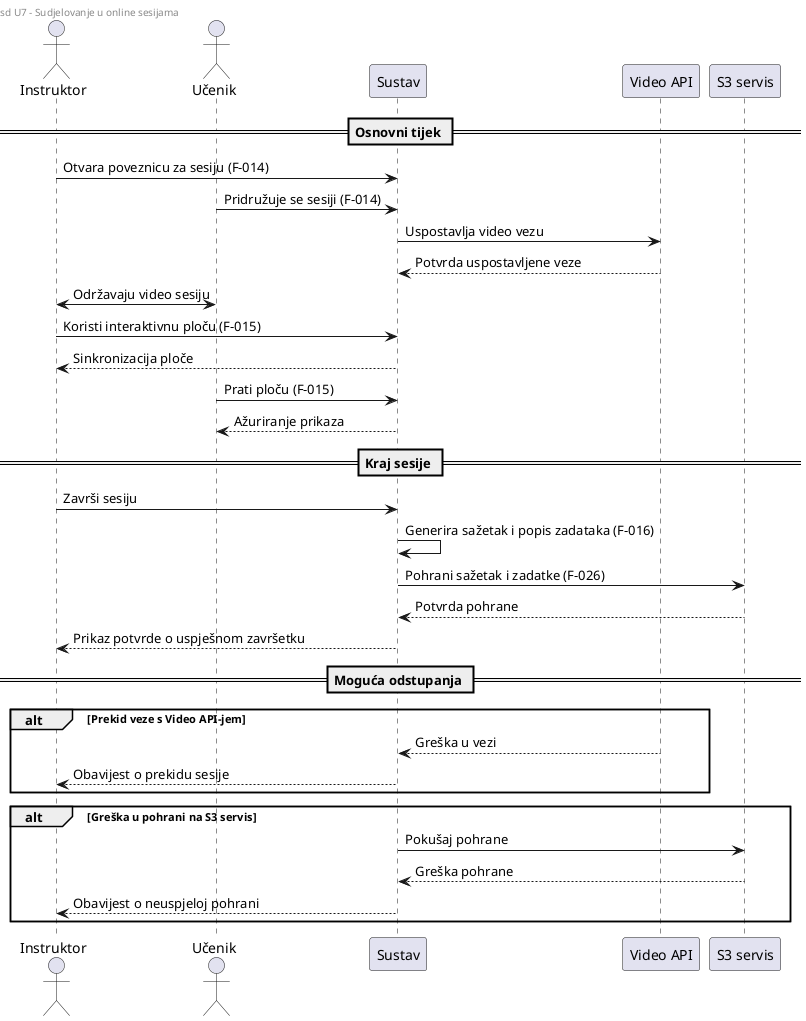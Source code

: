 @startuml dijagram25_seq
left header
sd U7 - Sudjelovanje u online sesijama
end header

actor Instruktor
actor Učenik
participant "Sustav" as System
participant "Video API" as Video
participant "S3 servis" as S3

== Osnovni tijek ==

Instruktor -> System : Otvara poveznicu za sesiju (F-014)
Učenik -> System : Pridružuje se sesiji (F-014)
System -> Video : Uspostavlja video vezu
Video --> System : Potvrda uspostavljene veze

Instruktor <-> Učenik : Održavaju video sesiju
Instruktor -> System : Koristi interaktivnu ploču (F-015)
System --> Instruktor : Sinkronizacija ploče
Učenik -> System : Prati ploču (F-015)
System --> Učenik : Ažuriranje prikaza

== Kraj sesije ==

Instruktor -> System : Završi sesiju
System -> System : Generira sažetak i popis zadataka (F-016)
System -> S3 : Pohrani sažetak i zadatke (F-026)
S3 --> System : Potvrda pohrane

System --> Instruktor : Prikaz potvrde o uspješnom završetku

== Moguća odstupanja ==

alt Prekid veze s Video API-jem
    Video --> System : Greška u vezi
    System --> Instruktor : Obavijest o prekidu sesije
end

alt Greška u pohrani na S3 servis
    System -> S3 : Pokušaj pohrane
    S3 --> System : Greška pohrane
    System --> Instruktor : Obavijest o neuspjeloj pohrani
end

@enduml

